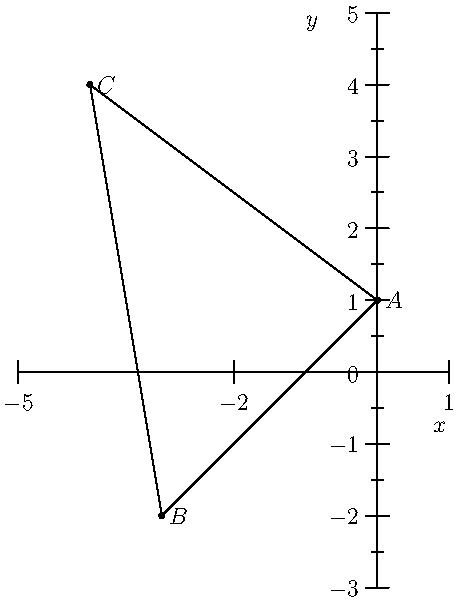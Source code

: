import graph;

size(0,300);

xaxis("$x$",xmin=-5,xmax=1,ticks=Ticks);
yaxis("$y$",ymin=-3,ymax=5,ticks=Ticks);

dot(z=(0,1),L=Label("$A$"));
dot(z=(-3,-2),L=Label("$B$"));
dot(z=(-4,4),L=Label("$C$"));

draw((0,1)--(-3,-2));
draw((-3,-2)--(-4,4));
draw((-4,4)--(0,1));
